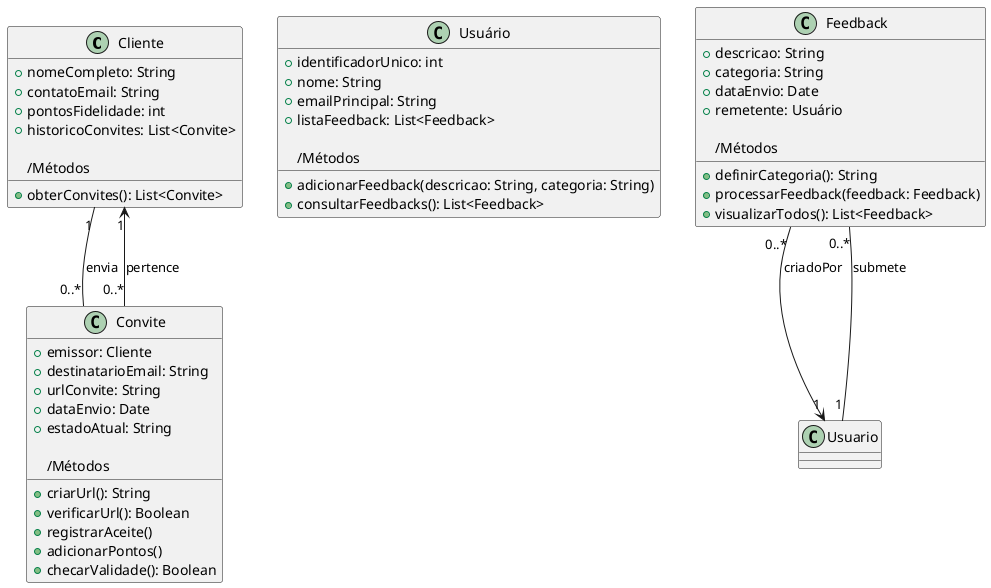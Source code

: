 @startuml

class Cliente {
    + nomeCompleto: String
    + contatoEmail: String
    + pontosFidelidade: int
    + historicoConvites: List<Convite>

    /Métodos
    + obterConvites(): List<Convite>
}

class Convite {
    + emissor: Cliente
    + destinatarioEmail: String
    + urlConvite: String
    + dataEnvio: Date
    + estadoAtual: String

    /Métodos
    + criarUrl(): String
    + verificarUrl(): Boolean
    + registrarAceite()
    + adicionarPontos()
    + checarValidade(): Boolean
}

class Usuário {
    + identificadorUnico: int
    + nome: String
    + emailPrincipal: String
    + listaFeedback: List<Feedback>

    /Métodos
    + adicionarFeedback(descricao: String, categoria: String)
    + consultarFeedbacks(): List<Feedback>
}

class Feedback {
    + descricao: String
    + categoria: String
    + dataEnvio: Date
    + remetente: Usuário

    /Métodos
    + definirCategoria(): String
    + processarFeedback(feedback: Feedback)
    + visualizarTodos(): List<Feedback>
}

Cliente "1" -- "0..*" Convite : envia
Usuario "1" -- "0..*" Feedback : submete
Convite "0..*" --> "1" Cliente : pertence
Feedback "0..*" --> "1" Usuario : criadoPor

@endum